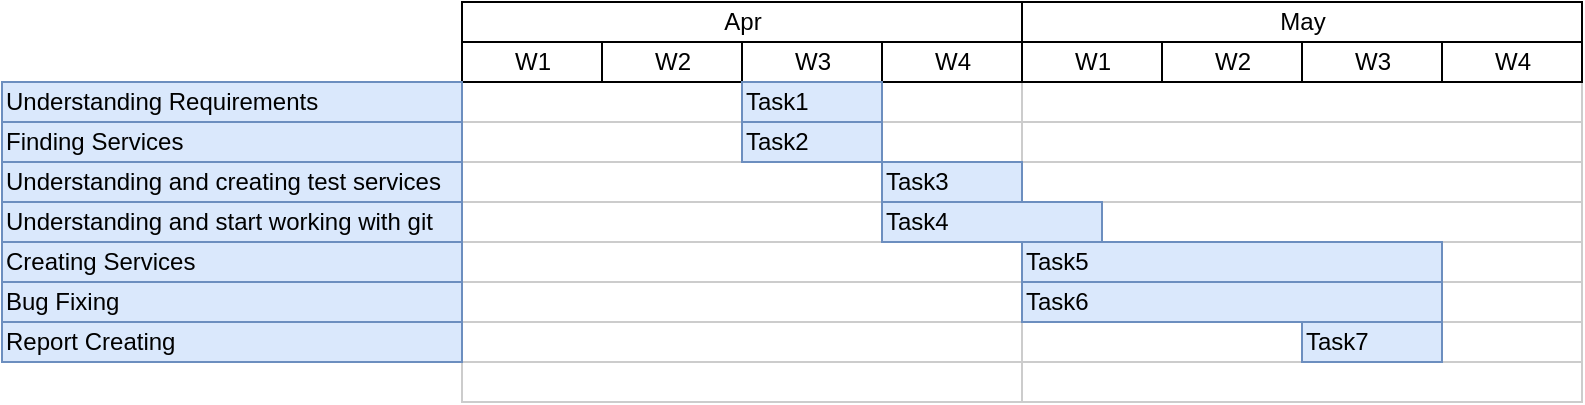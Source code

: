 <mxfile version="10.6.7" type="device"><diagram name="Page-1" id="2c4490ee-f0b8-94ab-5012-d5dc3445f7a3"><mxGraphModel dx="840" dy="435" grid="1" gridSize="10" guides="1" tooltips="1" connect="0" arrows="1" fold="1" page="1" pageScale="1.5" pageWidth="1169" pageHeight="826" background="#ffffff" math="0" shadow="0"><root><mxCell id="0" style=";html=1;"/><mxCell id="1" style=";html=1;" parent="0"/><mxCell id="7a8b956e7d50b54d-104" value="Apr" style="fillColor=#FFFFFF;strokeColor=#000000;strokeWidth=1;fontColor=#000000;fontStyle=0;html=1;" parent="1" vertex="1"><mxGeometry x="340" y="439" width="280" height="20" as="geometry"/></mxCell><mxCell id="7a8b956e7d50b54d-109" value="May" style="fillColor=#FFFFFF;strokeColor=#000000;strokeWidth=1;fontColor=#000000;fontStyle=0;html=1;" parent="1" vertex="1"><mxGeometry x="620" y="439" width="280" height="20" as="geometry"/></mxCell><mxCell id="7a8b956e7d50b54d-210" value="" style="align=left;strokeColor=#CCCCCC;html=1;" parent="1" vertex="1"><mxGeometry x="340" y="479" width="280" height="20" as="geometry"/></mxCell><mxCell id="7a8b956e7d50b54d-211" value="" style="align=left;strokeColor=#CCCCCC;html=1;" parent="1" vertex="1"><mxGeometry x="340" y="499" width="280" height="20" as="geometry"/></mxCell><mxCell id="7a8b956e7d50b54d-212" value="" style="align=left;strokeColor=#CCCCCC;html=1;" parent="1" vertex="1"><mxGeometry x="340" y="519" width="280" height="20" as="geometry"/></mxCell><mxCell id="7a8b956e7d50b54d-213" value="" style="align=left;strokeColor=#CCCCCC;html=1;" parent="1" vertex="1"><mxGeometry x="340" y="539" width="280" height="20" as="geometry"/></mxCell><mxCell id="7a8b956e7d50b54d-214" value="" style="align=left;strokeColor=#CCCCCC;html=1;" parent="1" vertex="1"><mxGeometry x="340" y="559" width="280" height="20" as="geometry"/></mxCell><mxCell id="7a8b956e7d50b54d-215" value="" style="align=left;strokeColor=#CCCCCC;html=1;" parent="1" vertex="1"><mxGeometry x="340" y="579" width="280" height="20" as="geometry"/></mxCell><mxCell id="7a8b956e7d50b54d-216" value="" style="align=left;strokeColor=#CCCCCC;html=1;" parent="1" vertex="1"><mxGeometry x="340" y="599" width="280" height="20" as="geometry"/></mxCell><mxCell id="7a8b956e7d50b54d-217" value="" style="align=left;strokeColor=#CCCCCC;html=1;" parent="1" vertex="1"><mxGeometry x="340" y="619" width="280" height="20" as="geometry"/></mxCell><mxCell id="7a8b956e7d50b54d-225" value="" style="align=left;strokeColor=#CCCCCC;html=1;" parent="1" vertex="1"><mxGeometry x="620" y="479" width="280" height="20" as="geometry"/></mxCell><mxCell id="7a8b956e7d50b54d-226" value="" style="align=left;strokeColor=#CCCCCC;html=1;" parent="1" vertex="1"><mxGeometry x="620" y="499" width="280" height="20" as="geometry"/></mxCell><mxCell id="7a8b956e7d50b54d-227" value="" style="align=left;strokeColor=#CCCCCC;html=1;" parent="1" vertex="1"><mxGeometry x="620" y="519" width="280" height="20" as="geometry"/></mxCell><mxCell id="7a8b956e7d50b54d-228" value="" style="align=left;strokeColor=#CCCCCC;html=1;" parent="1" vertex="1"><mxGeometry x="620" y="539" width="280" height="20" as="geometry"/></mxCell><mxCell id="7a8b956e7d50b54d-229" value="" style="align=left;strokeColor=#CCCCCC;html=1;" parent="1" vertex="1"><mxGeometry x="620" y="559" width="280" height="20" as="geometry"/></mxCell><mxCell id="7a8b956e7d50b54d-230" value="" style="align=left;strokeColor=#CCCCCC;html=1;" parent="1" vertex="1"><mxGeometry x="620" y="579" width="280" height="20" as="geometry"/></mxCell><mxCell id="7a8b956e7d50b54d-231" value="" style="align=left;strokeColor=#CCCCCC;html=1;" parent="1" vertex="1"><mxGeometry x="620" y="599" width="280" height="20" as="geometry"/></mxCell><mxCell id="7a8b956e7d50b54d-232" value="" style="align=left;strokeColor=#CCCCCC;html=1;" parent="1" vertex="1"><mxGeometry x="620" y="619" width="280" height="20" as="geometry"/></mxCell><mxCell id="7a8b956e7d50b54d-105" value="W1" style="fillColor=#FFFFFF;strokeColor=#000000;strokeWidth=1;fontColor=#000000;fontStyle=0;html=1;" parent="1" vertex="1"><mxGeometry x="340" y="459" width="70" height="20" as="geometry"/></mxCell><mxCell id="7a8b956e7d50b54d-106" value="W2" style="fillColor=#FFFFFF;strokeColor=#000000;strokeWidth=1;fontColor=#000000;fontStyle=0;html=1;" parent="1" vertex="1"><mxGeometry x="410" y="459" width="70" height="20" as="geometry"/></mxCell><mxCell id="7a8b956e7d50b54d-107" value="W3" style="fillColor=#FFFFFF;strokeColor=#000000;strokeWidth=1;fontColor=#000000;fontStyle=0;html=1;" parent="1" vertex="1"><mxGeometry x="480" y="459" width="70" height="20" as="geometry"/></mxCell><mxCell id="7a8b956e7d50b54d-108" value="W4" style="fillColor=#FFFFFF;strokeColor=#000000;strokeWidth=1;fontColor=#000000;fontStyle=0;html=1;" parent="1" vertex="1"><mxGeometry x="550" y="459" width="70" height="20" as="geometry"/></mxCell><mxCell id="7a8b956e7d50b54d-110" value="W1" style="fillColor=#FFFFFF;strokeColor=#000000;strokeWidth=1;fontColor=#000000;fontStyle=0;html=1;" parent="1" vertex="1"><mxGeometry x="620" y="459" width="70" height="20" as="geometry"/></mxCell><mxCell id="7a8b956e7d50b54d-111" value="W2" style="fillColor=#FFFFFF;strokeColor=#000000;strokeWidth=1;fontColor=#000000;fontStyle=0;html=1;" parent="1" vertex="1"><mxGeometry x="690" y="459" width="70" height="20" as="geometry"/></mxCell><mxCell id="7a8b956e7d50b54d-112" value="W3" style="fillColor=#FFFFFF;strokeColor=#000000;strokeWidth=1;fontColor=#000000;fontStyle=0;html=1;" parent="1" vertex="1"><mxGeometry x="760" y="459" width="70" height="20" as="geometry"/></mxCell><mxCell id="7a8b956e7d50b54d-113" value="W4" style="fillColor=#FFFFFF;strokeColor=#000000;strokeWidth=1;fontColor=#000000;fontStyle=0;html=1;" parent="1" vertex="1"><mxGeometry x="830" y="459" width="70" height="20" as="geometry"/></mxCell><mxCell id="7a8b956e7d50b54d-359" value="Task7" style="align=left;strokeColor=#6c8ebf;html=1;fillColor=#dae8fc;" parent="1" vertex="1"><mxGeometry x="760" y="599" width="70" height="20" as="geometry"/></mxCell><mxCell id="4pCknwZc3y87rPx5n4mN-1" value="Task6" style="align=left;strokeColor=#6c8ebf;html=1;fillColor=#dae8fc;" vertex="1" parent="1"><mxGeometry x="620" y="579" width="210" height="20" as="geometry"/></mxCell><mxCell id="4pCknwZc3y87rPx5n4mN-2" value="Task5" style="align=left;strokeColor=#6c8ebf;html=1;fillColor=#dae8fc;" vertex="1" parent="1"><mxGeometry x="620" y="559" width="210" height="20" as="geometry"/></mxCell><mxCell id="4pCknwZc3y87rPx5n4mN-3" value="Task4" style="align=left;strokeColor=#6c8ebf;html=1;fillColor=#dae8fc;" vertex="1" parent="1"><mxGeometry x="550" y="539" width="110" height="20" as="geometry"/></mxCell><mxCell id="4pCknwZc3y87rPx5n4mN-4" value="Task3" style="align=left;strokeColor=#6c8ebf;html=1;fillColor=#dae8fc;" vertex="1" parent="1"><mxGeometry x="550" y="519" width="70" height="20" as="geometry"/></mxCell><mxCell id="4pCknwZc3y87rPx5n4mN-5" value="Task1" style="align=left;strokeColor=#6c8ebf;html=1;fillColor=#dae8fc;" vertex="1" parent="1"><mxGeometry x="480" y="479" width="70" height="20" as="geometry"/></mxCell><mxCell id="4pCknwZc3y87rPx5n4mN-6" value="Understanding Requirements" style="align=left;strokeColor=#6c8ebf;html=1;fillColor=#dae8fc;" vertex="1" parent="1"><mxGeometry x="110" y="479" width="230" height="20" as="geometry"/></mxCell><mxCell id="4pCknwZc3y87rPx5n4mN-7" value="Finding Services" style="align=left;strokeColor=#6c8ebf;html=1;fillColor=#dae8fc;" vertex="1" parent="1"><mxGeometry x="110" y="499" width="230" height="20" as="geometry"/></mxCell><mxCell id="4pCknwZc3y87rPx5n4mN-8" value="Understanding and creating test services" style="align=left;strokeColor=#6c8ebf;html=1;fillColor=#dae8fc;" vertex="1" parent="1"><mxGeometry x="110" y="519" width="230" height="20" as="geometry"/></mxCell><mxCell id="4pCknwZc3y87rPx5n4mN-9" value="Understanding and start working with git" style="align=left;strokeColor=#6c8ebf;html=1;fillColor=#dae8fc;" vertex="1" parent="1"><mxGeometry x="110" y="539" width="230" height="20" as="geometry"/></mxCell><mxCell id="4pCknwZc3y87rPx5n4mN-10" value="Creating Services" style="align=left;strokeColor=#6c8ebf;html=1;fillColor=#dae8fc;" vertex="1" parent="1"><mxGeometry x="110" y="559" width="230" height="20" as="geometry"/></mxCell><mxCell id="4pCknwZc3y87rPx5n4mN-11" value="Bug Fixing" style="align=left;strokeColor=#6c8ebf;html=1;fillColor=#dae8fc;" vertex="1" parent="1"><mxGeometry x="110" y="579" width="230" height="20" as="geometry"/></mxCell><mxCell id="4pCknwZc3y87rPx5n4mN-12" value="Task2" style="align=left;strokeColor=#6c8ebf;html=1;fillColor=#dae8fc;" vertex="1" parent="1"><mxGeometry x="480" y="499" width="70" height="20" as="geometry"/></mxCell><mxCell id="4pCknwZc3y87rPx5n4mN-13" value="Report Creating" style="align=left;strokeColor=#6c8ebf;html=1;fillColor=#dae8fc;" vertex="1" parent="1"><mxGeometry x="110" y="599" width="230" height="20" as="geometry"/></mxCell></root></mxGraphModel></diagram></mxfile>